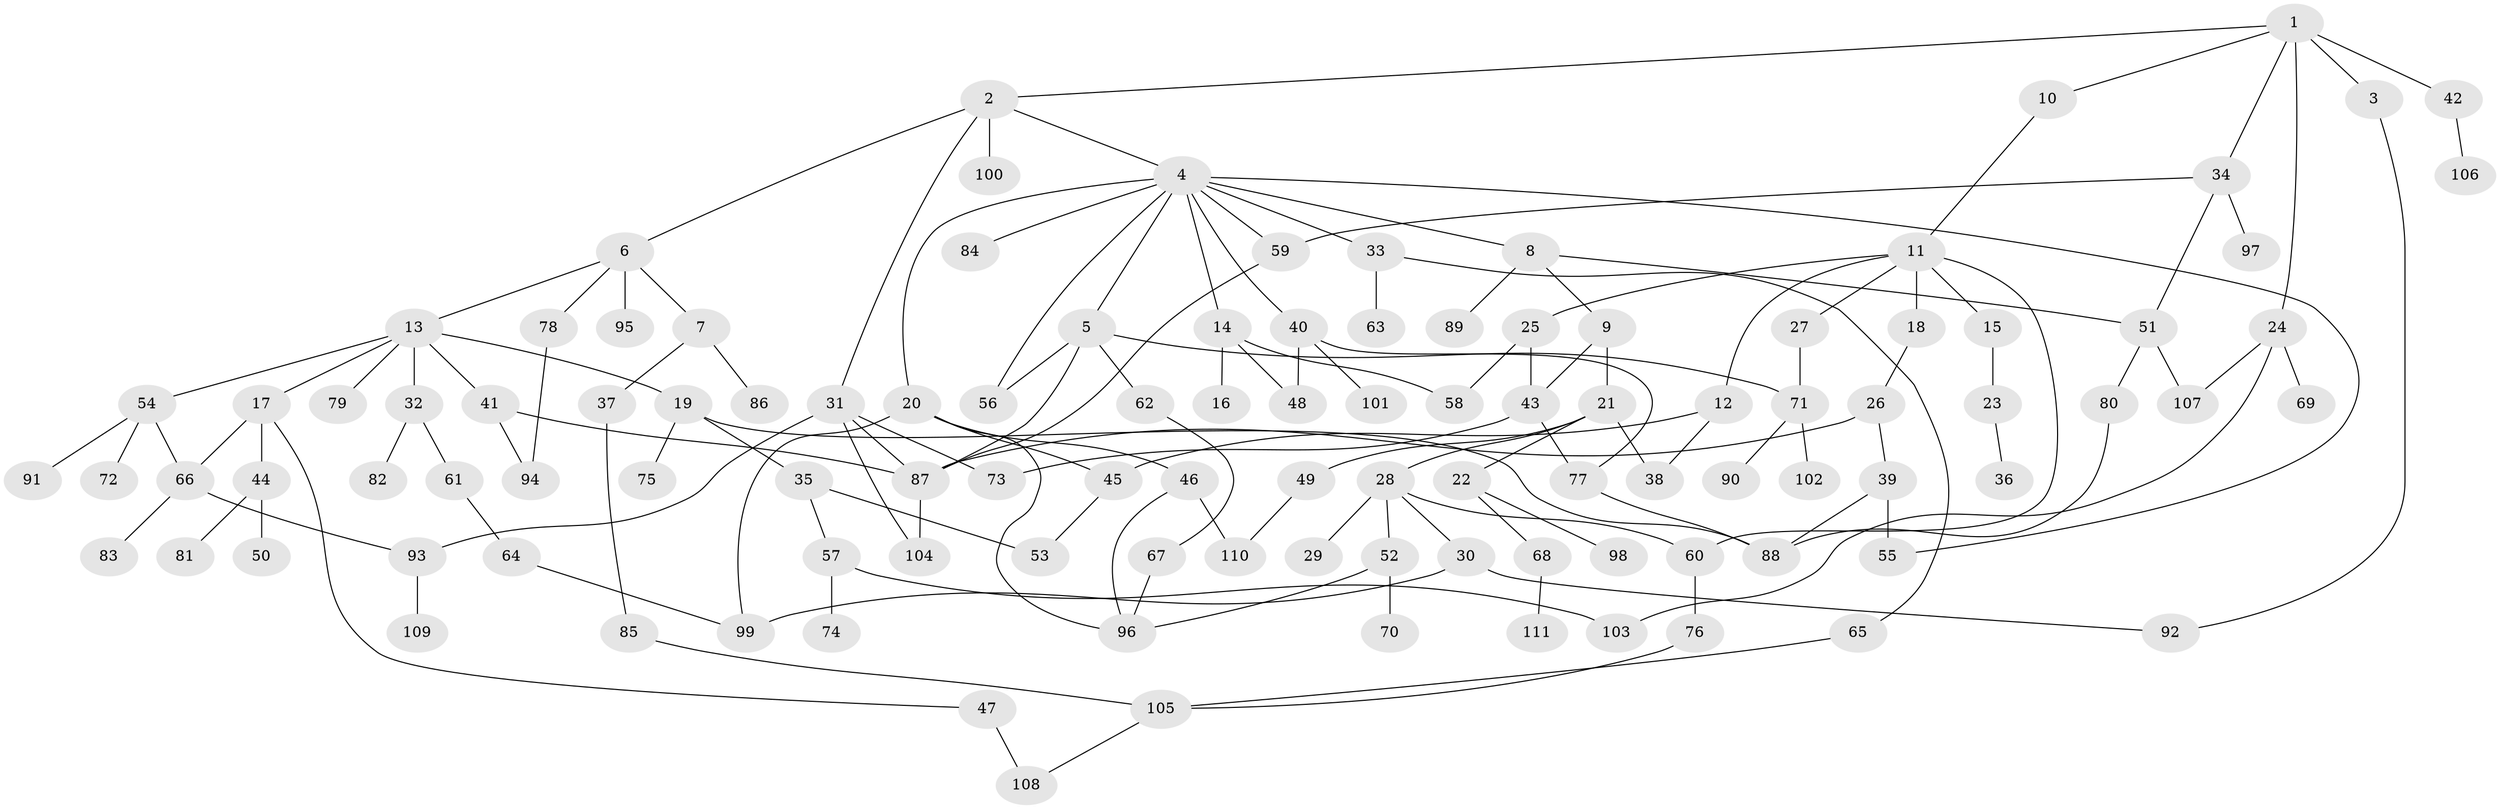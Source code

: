 // Generated by graph-tools (version 1.1) at 2025/49/03/09/25 03:49:25]
// undirected, 111 vertices, 147 edges
graph export_dot {
graph [start="1"]
  node [color=gray90,style=filled];
  1;
  2;
  3;
  4;
  5;
  6;
  7;
  8;
  9;
  10;
  11;
  12;
  13;
  14;
  15;
  16;
  17;
  18;
  19;
  20;
  21;
  22;
  23;
  24;
  25;
  26;
  27;
  28;
  29;
  30;
  31;
  32;
  33;
  34;
  35;
  36;
  37;
  38;
  39;
  40;
  41;
  42;
  43;
  44;
  45;
  46;
  47;
  48;
  49;
  50;
  51;
  52;
  53;
  54;
  55;
  56;
  57;
  58;
  59;
  60;
  61;
  62;
  63;
  64;
  65;
  66;
  67;
  68;
  69;
  70;
  71;
  72;
  73;
  74;
  75;
  76;
  77;
  78;
  79;
  80;
  81;
  82;
  83;
  84;
  85;
  86;
  87;
  88;
  89;
  90;
  91;
  92;
  93;
  94;
  95;
  96;
  97;
  98;
  99;
  100;
  101;
  102;
  103;
  104;
  105;
  106;
  107;
  108;
  109;
  110;
  111;
  1 -- 2;
  1 -- 3;
  1 -- 10;
  1 -- 24;
  1 -- 34;
  1 -- 42;
  2 -- 4;
  2 -- 6;
  2 -- 31;
  2 -- 100;
  3 -- 92;
  4 -- 5;
  4 -- 8;
  4 -- 14;
  4 -- 20;
  4 -- 33;
  4 -- 40;
  4 -- 56;
  4 -- 84;
  4 -- 59;
  4 -- 55;
  5 -- 62;
  5 -- 87;
  5 -- 71;
  5 -- 56;
  6 -- 7;
  6 -- 13;
  6 -- 78;
  6 -- 95;
  7 -- 37;
  7 -- 86;
  8 -- 9;
  8 -- 89;
  8 -- 51;
  9 -- 21;
  9 -- 43;
  10 -- 11;
  11 -- 12;
  11 -- 15;
  11 -- 18;
  11 -- 25;
  11 -- 27;
  11 -- 60;
  12 -- 45;
  12 -- 38;
  13 -- 17;
  13 -- 19;
  13 -- 32;
  13 -- 41;
  13 -- 54;
  13 -- 79;
  14 -- 16;
  14 -- 58;
  14 -- 48;
  15 -- 23;
  17 -- 44;
  17 -- 47;
  17 -- 66;
  18 -- 26;
  19 -- 35;
  19 -- 75;
  19 -- 88;
  20 -- 46;
  20 -- 99;
  20 -- 45;
  20 -- 96;
  21 -- 22;
  21 -- 28;
  21 -- 38;
  21 -- 49;
  22 -- 68;
  22 -- 98;
  23 -- 36;
  24 -- 69;
  24 -- 103;
  24 -- 107;
  25 -- 43;
  25 -- 58;
  26 -- 39;
  26 -- 87;
  27 -- 71;
  28 -- 29;
  28 -- 30;
  28 -- 52;
  28 -- 60;
  30 -- 92;
  30 -- 99;
  31 -- 87;
  31 -- 104;
  31 -- 93;
  31 -- 73;
  32 -- 61;
  32 -- 82;
  33 -- 63;
  33 -- 65;
  34 -- 51;
  34 -- 59;
  34 -- 97;
  35 -- 53;
  35 -- 57;
  37 -- 85;
  39 -- 55;
  39 -- 88;
  40 -- 48;
  40 -- 77;
  40 -- 101;
  41 -- 94;
  41 -- 87;
  42 -- 106;
  43 -- 73;
  43 -- 77;
  44 -- 50;
  44 -- 81;
  45 -- 53;
  46 -- 110;
  46 -- 96;
  47 -- 108;
  49 -- 110;
  51 -- 80;
  51 -- 107;
  52 -- 70;
  52 -- 96;
  54 -- 72;
  54 -- 91;
  54 -- 66;
  57 -- 74;
  57 -- 103;
  59 -- 87;
  60 -- 76;
  61 -- 64;
  62 -- 67;
  64 -- 99;
  65 -- 105;
  66 -- 83;
  66 -- 93;
  67 -- 96;
  68 -- 111;
  71 -- 90;
  71 -- 102;
  76 -- 105;
  77 -- 88;
  78 -- 94;
  80 -- 88;
  85 -- 105;
  87 -- 104;
  93 -- 109;
  105 -- 108;
}
